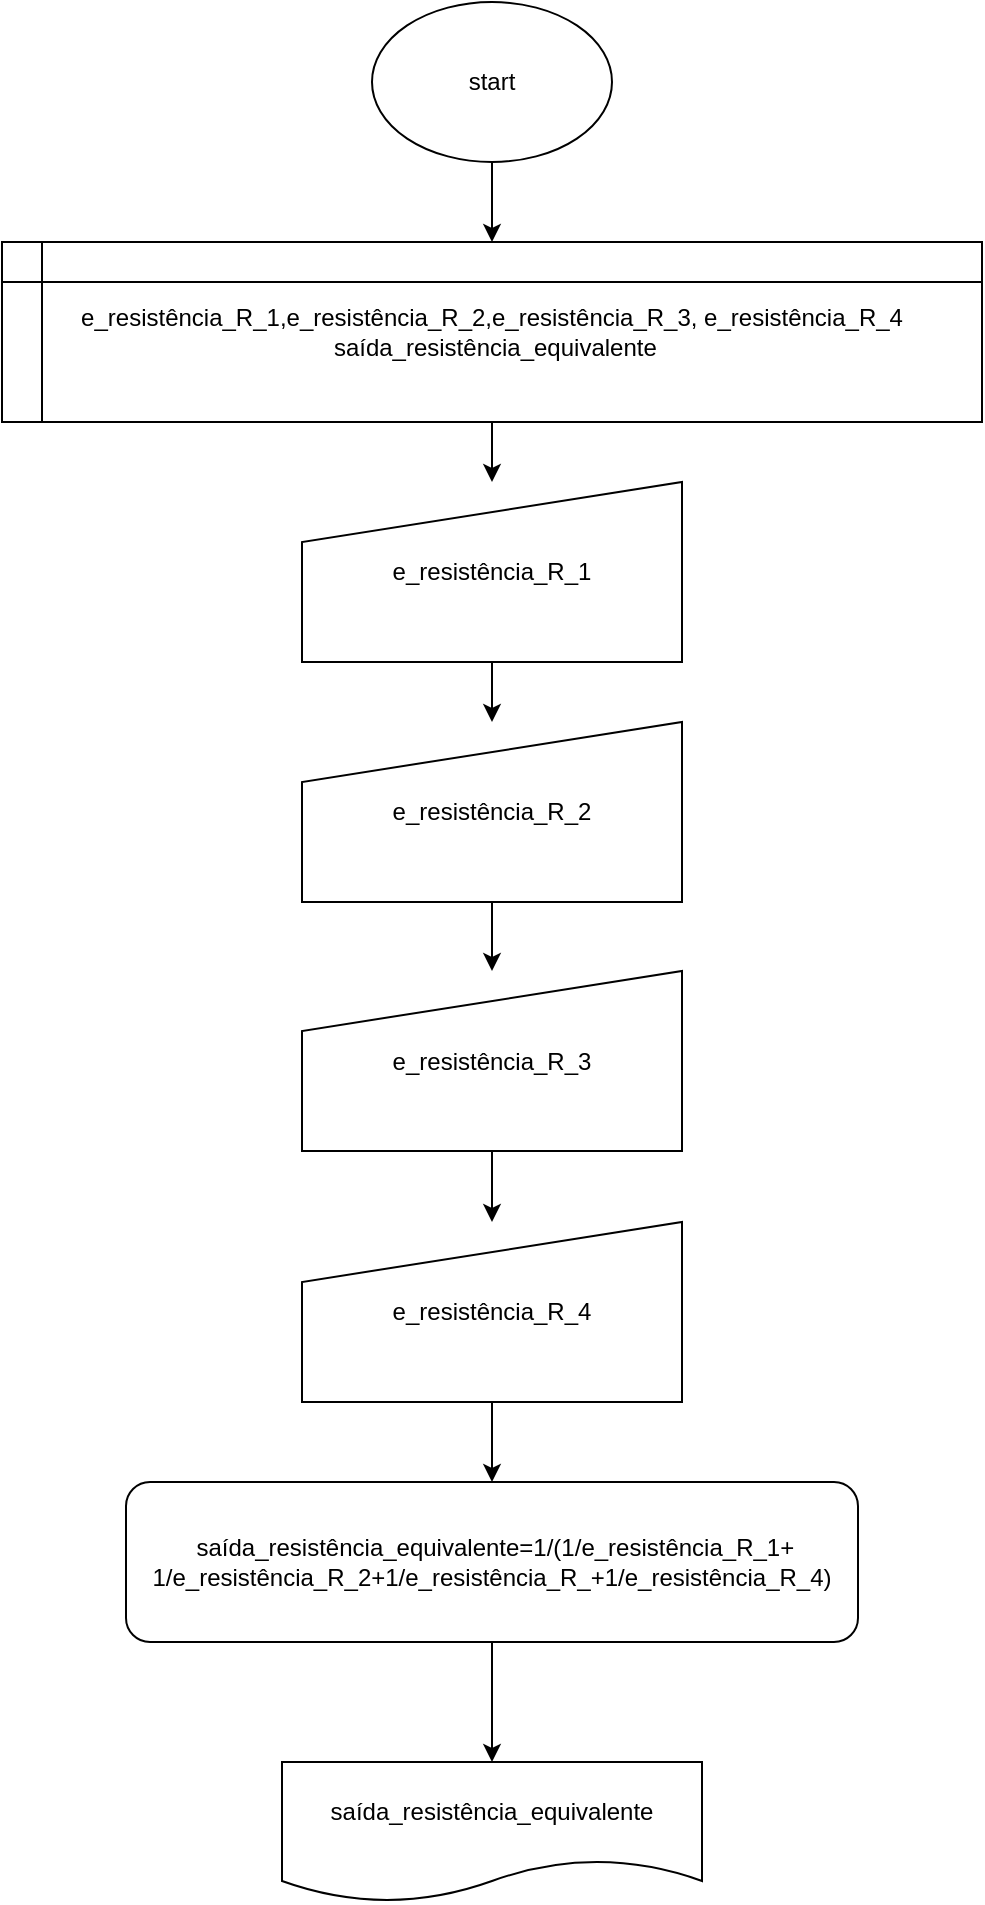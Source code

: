 <mxfile version="14.5.1"><diagram id="wJyIk7BQAGDRDkT5M8DC" name="Page-1"><mxGraphModel dx="1422" dy="763" grid="1" gridSize="10" guides="1" tooltips="1" connect="1" arrows="1" fold="1" page="1" pageScale="1" pageWidth="827" pageHeight="1169" math="0" shadow="0"><root><mxCell id="0"/><mxCell id="1" parent="0"/><mxCell id="0pFXvNexPy-2cm9sHo4X-15" value="" style="edgeStyle=orthogonalEdgeStyle;rounded=0;orthogonalLoop=1;jettySize=auto;html=1;" edge="1" parent="1" source="0pFXvNexPy-2cm9sHo4X-16" target="0pFXvNexPy-2cm9sHo4X-18"><mxGeometry relative="1" as="geometry"/></mxCell><mxCell id="0pFXvNexPy-2cm9sHo4X-16" value="start" style="ellipse;whiteSpace=wrap;html=1;" vertex="1" parent="1"><mxGeometry x="294" y="10" width="120" height="80" as="geometry"/></mxCell><mxCell id="0pFXvNexPy-2cm9sHo4X-17" value="" style="edgeStyle=orthogonalEdgeStyle;rounded=0;orthogonalLoop=1;jettySize=auto;html=1;" edge="1" parent="1" source="0pFXvNexPy-2cm9sHo4X-18" target="0pFXvNexPy-2cm9sHo4X-20"><mxGeometry relative="1" as="geometry"/></mxCell><mxCell id="0pFXvNexPy-2cm9sHo4X-18" value="&lt;div&gt;e_resistência_R_1,e_resistência_R_2,e_resistência_R_3, e_resistência_R_4&lt;/div&gt;&amp;nbsp;saída_resistência_equivalente" style="shape=internalStorage;whiteSpace=wrap;html=1;backgroundOutline=1;" vertex="1" parent="1"><mxGeometry x="109" y="130" width="490" height="90" as="geometry"/></mxCell><mxCell id="0pFXvNexPy-2cm9sHo4X-19" value="" style="edgeStyle=orthogonalEdgeStyle;rounded=0;orthogonalLoop=1;jettySize=auto;html=1;" edge="1" parent="1" source="0pFXvNexPy-2cm9sHo4X-20" target="0pFXvNexPy-2cm9sHo4X-22"><mxGeometry relative="1" as="geometry"/></mxCell><mxCell id="0pFXvNexPy-2cm9sHo4X-20" value="e_resistência_R_1" style="shape=manualInput;whiteSpace=wrap;html=1;" vertex="1" parent="1"><mxGeometry x="259" y="250" width="190" height="90" as="geometry"/></mxCell><mxCell id="0pFXvNexPy-2cm9sHo4X-21" value="" style="edgeStyle=orthogonalEdgeStyle;rounded=0;orthogonalLoop=1;jettySize=auto;html=1;" edge="1" parent="1" source="0pFXvNexPy-2cm9sHo4X-22" target="0pFXvNexPy-2cm9sHo4X-24"><mxGeometry relative="1" as="geometry"/></mxCell><mxCell id="0pFXvNexPy-2cm9sHo4X-22" value="e_resistência_R_2" style="shape=manualInput;whiteSpace=wrap;html=1;" vertex="1" parent="1"><mxGeometry x="259" y="370" width="190" height="90" as="geometry"/></mxCell><mxCell id="0pFXvNexPy-2cm9sHo4X-23" value="" style="edgeStyle=orthogonalEdgeStyle;rounded=0;orthogonalLoop=1;jettySize=auto;html=1;" edge="1" parent="1" source="0pFXvNexPy-2cm9sHo4X-24" target="0pFXvNexPy-2cm9sHo4X-26"><mxGeometry relative="1" as="geometry"/></mxCell><mxCell id="0pFXvNexPy-2cm9sHo4X-24" value="e_resistência_R_3" style="shape=manualInput;whiteSpace=wrap;html=1;" vertex="1" parent="1"><mxGeometry x="259" y="494.5" width="190" height="90" as="geometry"/></mxCell><mxCell id="0pFXvNexPy-2cm9sHo4X-25" value="" style="edgeStyle=orthogonalEdgeStyle;rounded=0;orthogonalLoop=1;jettySize=auto;html=1;" edge="1" parent="1" source="0pFXvNexPy-2cm9sHo4X-26" target="0pFXvNexPy-2cm9sHo4X-28"><mxGeometry relative="1" as="geometry"/></mxCell><mxCell id="0pFXvNexPy-2cm9sHo4X-26" value="e_resistência_R_4" style="shape=manualInput;whiteSpace=wrap;html=1;" vertex="1" parent="1"><mxGeometry x="259" y="620" width="190" height="90" as="geometry"/></mxCell><mxCell id="0pFXvNexPy-2cm9sHo4X-27" value="" style="edgeStyle=orthogonalEdgeStyle;rounded=0;orthogonalLoop=1;jettySize=auto;html=1;" edge="1" parent="1" source="0pFXvNexPy-2cm9sHo4X-28" target="0pFXvNexPy-2cm9sHo4X-29"><mxGeometry relative="1" as="geometry"/></mxCell><mxCell id="0pFXvNexPy-2cm9sHo4X-28" value="&lt;div&gt;&amp;nbsp;saída_resistência_equivalente=1/(1/e_resistência_R_1+&lt;/div&gt;&lt;div&gt;1/e_resistência_R_2+1/e_resistência_R_+1/e_resistência_R_4)&lt;/div&gt;" style="rounded=1;whiteSpace=wrap;html=1;" vertex="1" parent="1"><mxGeometry x="171" y="750" width="366" height="80" as="geometry"/></mxCell><mxCell id="0pFXvNexPy-2cm9sHo4X-29" value="saída_resistência_equivalente" style="shape=document;whiteSpace=wrap;html=1;boundedLbl=1;" vertex="1" parent="1"><mxGeometry x="249" y="890" width="210" height="70" as="geometry"/></mxCell></root></mxGraphModel></diagram></mxfile>